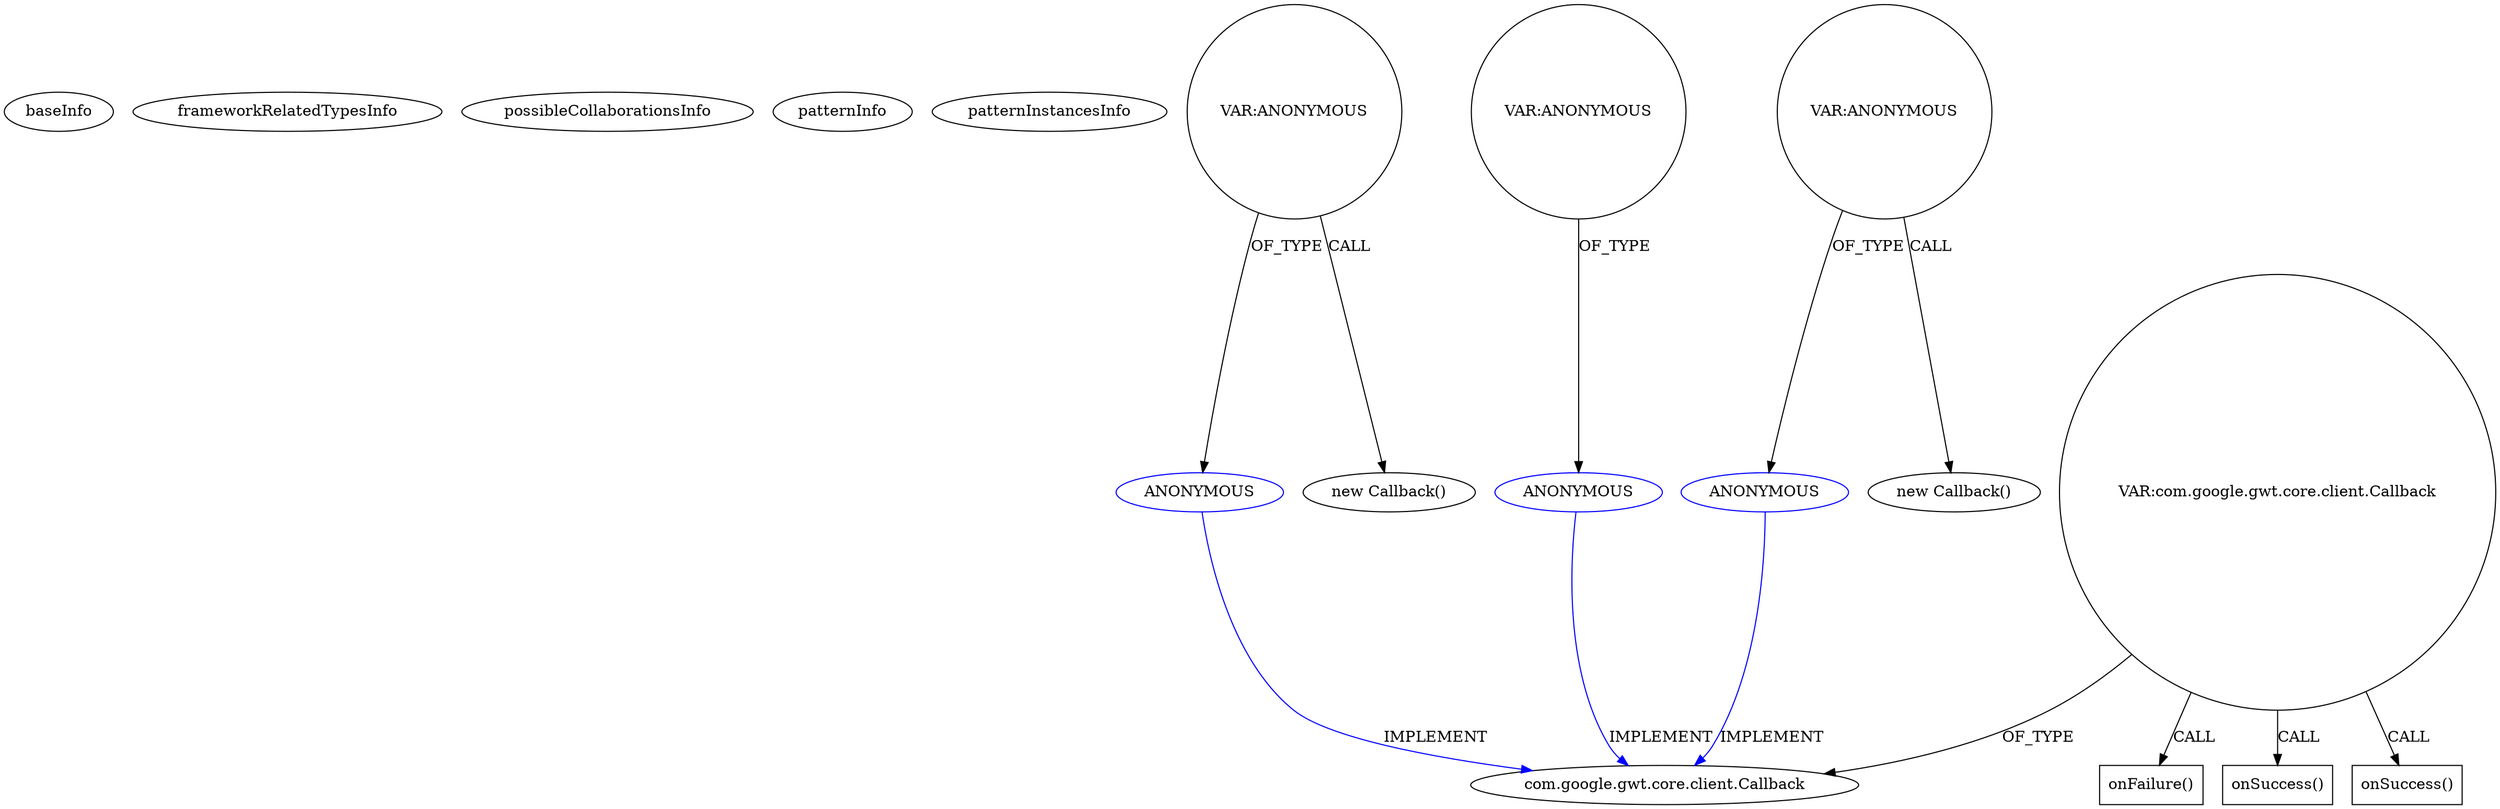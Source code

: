 digraph {
baseInfo[graphId=1231,category="pattern",isAnonymous=false,possibleRelation=false]
frameworkRelatedTypesInfo[]
possibleCollaborationsInfo[]
patternInfo[frequency=2.0,patternRootClient=null]
patternInstancesInfo[0="Cauac-GXTProject~/Cauac-GXTProject/GXTProject-master/src/main/java/gxtproject/client/Main.java~void load(main.java.gxtproject.client.Main.PhotoLoadConfig,com.google.gwt.core.client.Callback)~78",1="Cauac-GXTProject~/Cauac-GXTProject/GXTProject-master/src/main/java/gxtproject/client/Main.java~Main~77"]
58[label="com.google.gwt.core.client.Callback",vertexType="FRAMEWORK_INTERFACE_TYPE",isFrameworkType=false]
68[label="ANONYMOUS",vertexType="REFERENCE_ANONYMOUS_DECLARATION",isFrameworkType=false,color=blue]
72[label="ANONYMOUS",vertexType="REFERENCE_ANONYMOUS_DECLARATION",isFrameworkType=false,color=blue]
57[label="ANONYMOUS",vertexType="REFERENCE_ANONYMOUS_DECLARATION",isFrameworkType=false,color=blue]
67[label="VAR:ANONYMOUS",vertexType="VARIABLE_EXPRESION",isFrameworkType=false,shape=circle]
71[label="VAR:ANONYMOUS",vertexType="VARIABLE_EXPRESION",isFrameworkType=false,shape=circle]
56[label="VAR:ANONYMOUS",vertexType="VARIABLE_EXPRESION",isFrameworkType=false,shape=circle]
63[label="VAR:com.google.gwt.core.client.Callback",vertexType="VARIABLE_EXPRESION",isFrameworkType=false,shape=circle]
77[label="onFailure()",vertexType="INSIDE_CALL",isFrameworkType=false,shape=box]
64[label="onSuccess()",vertexType="INSIDE_CALL",isFrameworkType=false,shape=box]
75[label="onSuccess()",vertexType="INSIDE_CALL",isFrameworkType=false,shape=box]
66[label="new Callback()",vertexType="CONSTRUCTOR_CALL",isFrameworkType=false]
55[label="new Callback()",vertexType="CONSTRUCTOR_CALL",isFrameworkType=false]
63->58[label="OF_TYPE"]
63->64[label="CALL"]
72->58[label="IMPLEMENT",color=blue]
68->58[label="IMPLEMENT",color=blue]
56->57[label="OF_TYPE"]
67->66[label="CALL"]
67->68[label="OF_TYPE"]
57->58[label="IMPLEMENT",color=blue]
63->77[label="CALL"]
71->72[label="OF_TYPE"]
56->55[label="CALL"]
63->75[label="CALL"]
}
